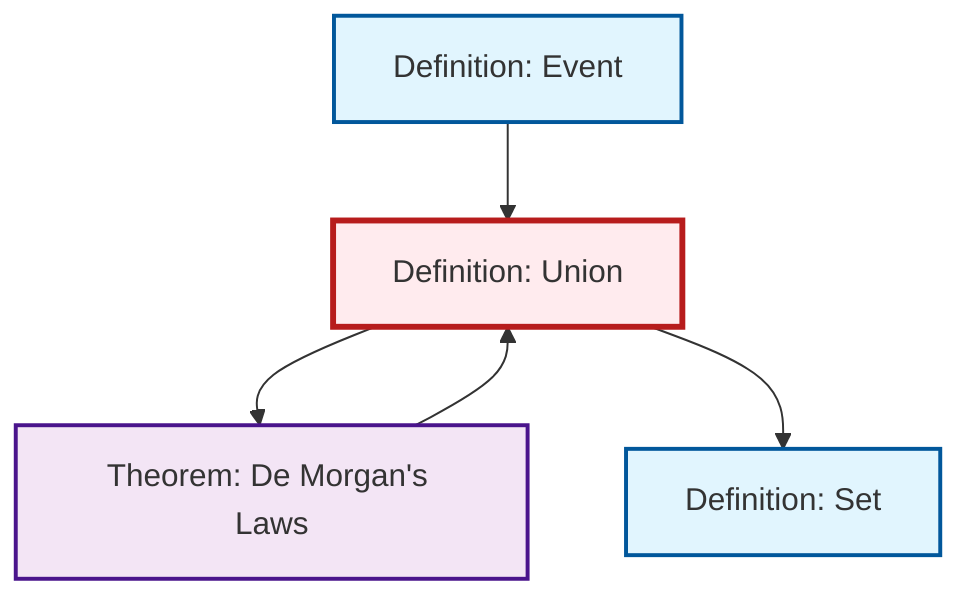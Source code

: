 graph TD
    classDef definition fill:#e1f5fe,stroke:#01579b,stroke-width:2px
    classDef theorem fill:#f3e5f5,stroke:#4a148c,stroke-width:2px
    classDef axiom fill:#fff3e0,stroke:#e65100,stroke-width:2px
    classDef example fill:#e8f5e9,stroke:#1b5e20,stroke-width:2px
    classDef current fill:#ffebee,stroke:#b71c1c,stroke-width:3px
    def-set["Definition: Set"]:::definition
    def-union["Definition: Union"]:::definition
    thm-de-morgan["Theorem: De Morgan's Laws"]:::theorem
    def-event["Definition: Event"]:::definition
    def-union --> thm-de-morgan
    def-event --> def-union
    def-union --> def-set
    thm-de-morgan --> def-union
    class def-union current